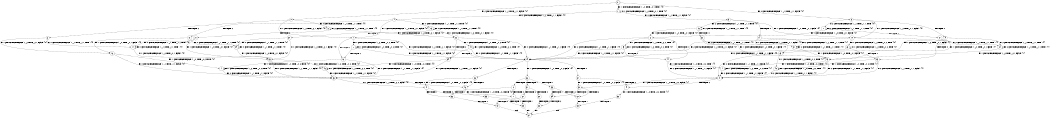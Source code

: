 digraph BCG {
size = "7, 10.5";
center = TRUE;
node [shape = circle];
0 [peripheries = 2];
0 -> 1 [label = "EX !1 !ATOMIC_EXCH_BRANCH (1, +0, TRUE, +0, 1, TRUE) !{0}"];
0 -> 2 [label = "EX !2 !ATOMIC_EXCH_BRANCH (1, +1, TRUE, +1, 1, FALSE) !{0}"];
0 -> 3 [label = "EX !0 !ATOMIC_EXCH_BRANCH (1, +1, TRUE, +1, 1, FALSE) !{0}"];
1 -> 4 [label = "EX !2 !ATOMIC_EXCH_BRANCH (1, +1, TRUE, +1, 1, FALSE) !{0}"];
1 -> 5 [label = "EX !0 !ATOMIC_EXCH_BRANCH (1, +1, TRUE, +1, 1, FALSE) !{0}"];
1 -> 1 [label = "EX !1 !ATOMIC_EXCH_BRANCH (1, +0, TRUE, +0, 1, TRUE) !{0}"];
2 -> 6 [label = "TERMINATE !2"];
2 -> 7 [label = "EX !1 !ATOMIC_EXCH_BRANCH (1, +0, TRUE, +0, 1, FALSE) !{0}"];
2 -> 8 [label = "EX !0 !ATOMIC_EXCH_BRANCH (1, +1, TRUE, +1, 1, TRUE) !{0}"];
3 -> 9 [label = "TERMINATE !0"];
3 -> 10 [label = "EX !1 !ATOMIC_EXCH_BRANCH (1, +0, TRUE, +0, 1, FALSE) !{0}"];
3 -> 11 [label = "EX !2 !ATOMIC_EXCH_BRANCH (1, +1, TRUE, +1, 1, TRUE) !{0}"];
4 -> 12 [label = "TERMINATE !2"];
4 -> 13 [label = "EX !0 !ATOMIC_EXCH_BRANCH (1, +1, TRUE, +1, 1, TRUE) !{0}"];
4 -> 7 [label = "EX !1 !ATOMIC_EXCH_BRANCH (1, +0, TRUE, +0, 1, FALSE) !{0}"];
5 -> 14 [label = "TERMINATE !0"];
5 -> 15 [label = "EX !2 !ATOMIC_EXCH_BRANCH (1, +1, TRUE, +1, 1, TRUE) !{0}"];
5 -> 10 [label = "EX !1 !ATOMIC_EXCH_BRANCH (1, +0, TRUE, +0, 1, FALSE) !{0}"];
6 -> 16 [label = "EX !1 !ATOMIC_EXCH_BRANCH (1, +0, TRUE, +0, 1, FALSE) !{0}"];
6 -> 17 [label = "EX !0 !ATOMIC_EXCH_BRANCH (1, +1, TRUE, +1, 1, TRUE) !{0}"];
7 -> 18 [label = "TERMINATE !2"];
7 -> 19 [label = "EX !0 !ATOMIC_EXCH_BRANCH (1, +1, TRUE, +1, 1, FALSE) !{0}"];
7 -> 20 [label = "EX !1 !ATOMIC_EXCH_BRANCH (1, +0, TRUE, +0, 2, TRUE) !{0}"];
8 -> 21 [label = "TERMINATE !2"];
8 -> 22 [label = "EX !1 !ATOMIC_EXCH_BRANCH (1, +0, TRUE, +0, 1, FALSE) !{0}"];
8 -> 8 [label = "EX !0 !ATOMIC_EXCH_BRANCH (1, +1, TRUE, +1, 1, TRUE) !{0}"];
9 -> 23 [label = "EX !1 !ATOMIC_EXCH_BRANCH (1, +0, TRUE, +0, 1, FALSE) !{1}"];
9 -> 24 [label = "EX !2 !ATOMIC_EXCH_BRANCH (1, +1, TRUE, +1, 1, TRUE) !{1}"];
10 -> 25 [label = "TERMINATE !0"];
10 -> 19 [label = "EX !2 !ATOMIC_EXCH_BRANCH (1, +1, TRUE, +1, 1, FALSE) !{0}"];
10 -> 26 [label = "EX !1 !ATOMIC_EXCH_BRANCH (1, +0, TRUE, +0, 2, TRUE) !{0}"];
11 -> 27 [label = "TERMINATE !0"];
11 -> 28 [label = "EX !1 !ATOMIC_EXCH_BRANCH (1, +0, TRUE, +0, 1, FALSE) !{0}"];
11 -> 11 [label = "EX !2 !ATOMIC_EXCH_BRANCH (1, +1, TRUE, +1, 1, TRUE) !{0}"];
12 -> 29 [label = "EX !0 !ATOMIC_EXCH_BRANCH (1, +1, TRUE, +1, 1, TRUE) !{0}"];
12 -> 16 [label = "EX !1 !ATOMIC_EXCH_BRANCH (1, +0, TRUE, +0, 1, FALSE) !{0}"];
13 -> 30 [label = "TERMINATE !2"];
13 -> 22 [label = "EX !1 !ATOMIC_EXCH_BRANCH (1, +0, TRUE, +0, 1, FALSE) !{0}"];
13 -> 13 [label = "EX !0 !ATOMIC_EXCH_BRANCH (1, +1, TRUE, +1, 1, TRUE) !{0}"];
14 -> 31 [label = "EX !2 !ATOMIC_EXCH_BRANCH (1, +1, TRUE, +1, 1, TRUE) !{1}"];
14 -> 23 [label = "EX !1 !ATOMIC_EXCH_BRANCH (1, +0, TRUE, +0, 1, FALSE) !{1}"];
15 -> 32 [label = "TERMINATE !0"];
15 -> 15 [label = "EX !2 !ATOMIC_EXCH_BRANCH (1, +1, TRUE, +1, 1, TRUE) !{0}"];
15 -> 28 [label = "EX !1 !ATOMIC_EXCH_BRANCH (1, +0, TRUE, +0, 1, FALSE) !{0}"];
16 -> 33 [label = "EX !0 !ATOMIC_EXCH_BRANCH (1, +1, TRUE, +1, 1, FALSE) !{0}"];
16 -> 34 [label = "EX !1 !ATOMIC_EXCH_BRANCH (1, +0, TRUE, +0, 2, TRUE) !{0}"];
17 -> 35 [label = "EX !1 !ATOMIC_EXCH_BRANCH (1, +0, TRUE, +0, 1, FALSE) !{0}"];
17 -> 17 [label = "EX !0 !ATOMIC_EXCH_BRANCH (1, +1, TRUE, +1, 1, TRUE) !{0}"];
18 -> 33 [label = "EX !0 !ATOMIC_EXCH_BRANCH (1, +1, TRUE, +1, 1, FALSE) !{0}"];
18 -> 34 [label = "EX !1 !ATOMIC_EXCH_BRANCH (1, +0, TRUE, +0, 2, TRUE) !{0}"];
19 -> 36 [label = "TERMINATE !2"];
19 -> 37 [label = "TERMINATE !0"];
19 -> 38 [label = "EX !1 !ATOMIC_EXCH_BRANCH (1, +0, TRUE, +0, 2, FALSE) !{0}"];
20 -> 18 [label = "TERMINATE !2"];
20 -> 19 [label = "EX !0 !ATOMIC_EXCH_BRANCH (1, +1, TRUE, +1, 1, FALSE) !{0}"];
20 -> 20 [label = "EX !1 !ATOMIC_EXCH_BRANCH (1, +0, TRUE, +0, 2, TRUE) !{0}"];
21 -> 35 [label = "EX !1 !ATOMIC_EXCH_BRANCH (1, +0, TRUE, +0, 1, FALSE) !{0}"];
21 -> 17 [label = "EX !0 !ATOMIC_EXCH_BRANCH (1, +1, TRUE, +1, 1, TRUE) !{0}"];
22 -> 39 [label = "TERMINATE !2"];
22 -> 40 [label = "EX !1 !ATOMIC_EXCH_BRANCH (1, +0, TRUE, +0, 2, TRUE) !{0}"];
22 -> 19 [label = "EX !0 !ATOMIC_EXCH_BRANCH (1, +1, TRUE, +1, 1, FALSE) !{0}"];
23 -> 41 [label = "EX !2 !ATOMIC_EXCH_BRANCH (1, +1, TRUE, +1, 1, FALSE) !{1}"];
23 -> 42 [label = "EX !1 !ATOMIC_EXCH_BRANCH (1, +0, TRUE, +0, 2, TRUE) !{1}"];
24 -> 43 [label = "EX !1 !ATOMIC_EXCH_BRANCH (1, +0, TRUE, +0, 1, FALSE) !{1}"];
24 -> 24 [label = "EX !2 !ATOMIC_EXCH_BRANCH (1, +1, TRUE, +1, 1, TRUE) !{1}"];
25 -> 41 [label = "EX !2 !ATOMIC_EXCH_BRANCH (1, +1, TRUE, +1, 1, FALSE) !{1}"];
25 -> 42 [label = "EX !1 !ATOMIC_EXCH_BRANCH (1, +0, TRUE, +0, 2, TRUE) !{1}"];
26 -> 25 [label = "TERMINATE !0"];
26 -> 19 [label = "EX !2 !ATOMIC_EXCH_BRANCH (1, +1, TRUE, +1, 1, FALSE) !{0}"];
26 -> 26 [label = "EX !1 !ATOMIC_EXCH_BRANCH (1, +0, TRUE, +0, 2, TRUE) !{0}"];
27 -> 43 [label = "EX !1 !ATOMIC_EXCH_BRANCH (1, +0, TRUE, +0, 1, FALSE) !{1}"];
27 -> 24 [label = "EX !2 !ATOMIC_EXCH_BRANCH (1, +1, TRUE, +1, 1, TRUE) !{1}"];
28 -> 44 [label = "TERMINATE !0"];
28 -> 19 [label = "EX !2 !ATOMIC_EXCH_BRANCH (1, +1, TRUE, +1, 1, FALSE) !{0}"];
28 -> 45 [label = "EX !1 !ATOMIC_EXCH_BRANCH (1, +0, TRUE, +0, 2, TRUE) !{0}"];
29 -> 35 [label = "EX !1 !ATOMIC_EXCH_BRANCH (1, +0, TRUE, +0, 1, FALSE) !{0}"];
29 -> 29 [label = "EX !0 !ATOMIC_EXCH_BRANCH (1, +1, TRUE, +1, 1, TRUE) !{0}"];
30 -> 35 [label = "EX !1 !ATOMIC_EXCH_BRANCH (1, +0, TRUE, +0, 1, FALSE) !{0}"];
30 -> 29 [label = "EX !0 !ATOMIC_EXCH_BRANCH (1, +1, TRUE, +1, 1, TRUE) !{0}"];
31 -> 31 [label = "EX !2 !ATOMIC_EXCH_BRANCH (1, +1, TRUE, +1, 1, TRUE) !{1}"];
31 -> 43 [label = "EX !1 !ATOMIC_EXCH_BRANCH (1, +0, TRUE, +0, 1, FALSE) !{1}"];
32 -> 31 [label = "EX !2 !ATOMIC_EXCH_BRANCH (1, +1, TRUE, +1, 1, TRUE) !{1}"];
32 -> 43 [label = "EX !1 !ATOMIC_EXCH_BRANCH (1, +0, TRUE, +0, 1, FALSE) !{1}"];
33 -> 46 [label = "TERMINATE !0"];
33 -> 47 [label = "EX !1 !ATOMIC_EXCH_BRANCH (1, +0, TRUE, +0, 2, FALSE) !{0}"];
34 -> 33 [label = "EX !0 !ATOMIC_EXCH_BRANCH (1, +1, TRUE, +1, 1, FALSE) !{0}"];
34 -> 34 [label = "EX !1 !ATOMIC_EXCH_BRANCH (1, +0, TRUE, +0, 2, TRUE) !{0}"];
35 -> 48 [label = "EX !1 !ATOMIC_EXCH_BRANCH (1, +0, TRUE, +0, 2, TRUE) !{0}"];
35 -> 33 [label = "EX !0 !ATOMIC_EXCH_BRANCH (1, +1, TRUE, +1, 1, FALSE) !{0}"];
36 -> 46 [label = "TERMINATE !0"];
36 -> 47 [label = "EX !1 !ATOMIC_EXCH_BRANCH (1, +0, TRUE, +0, 2, FALSE) !{0}"];
37 -> 49 [label = "TERMINATE !2"];
37 -> 50 [label = "EX !1 !ATOMIC_EXCH_BRANCH (1, +0, TRUE, +0, 2, FALSE) !{1}"];
38 -> 51 [label = "TERMINATE !1"];
38 -> 52 [label = "TERMINATE !2"];
38 -> 53 [label = "TERMINATE !0"];
39 -> 48 [label = "EX !1 !ATOMIC_EXCH_BRANCH (1, +0, TRUE, +0, 2, TRUE) !{0}"];
39 -> 33 [label = "EX !0 !ATOMIC_EXCH_BRANCH (1, +1, TRUE, +1, 1, FALSE) !{0}"];
40 -> 39 [label = "TERMINATE !2"];
40 -> 40 [label = "EX !1 !ATOMIC_EXCH_BRANCH (1, +0, TRUE, +0, 2, TRUE) !{0}"];
40 -> 19 [label = "EX !0 !ATOMIC_EXCH_BRANCH (1, +1, TRUE, +1, 1, FALSE) !{0}"];
41 -> 49 [label = "TERMINATE !2"];
41 -> 50 [label = "EX !1 !ATOMIC_EXCH_BRANCH (1, +0, TRUE, +0, 2, FALSE) !{1}"];
42 -> 41 [label = "EX !2 !ATOMIC_EXCH_BRANCH (1, +1, TRUE, +1, 1, FALSE) !{1}"];
42 -> 42 [label = "EX !1 !ATOMIC_EXCH_BRANCH (1, +0, TRUE, +0, 2, TRUE) !{1}"];
43 -> 41 [label = "EX !2 !ATOMIC_EXCH_BRANCH (1, +1, TRUE, +1, 1, FALSE) !{1}"];
43 -> 54 [label = "EX !1 !ATOMIC_EXCH_BRANCH (1, +0, TRUE, +0, 2, TRUE) !{1}"];
44 -> 41 [label = "EX !2 !ATOMIC_EXCH_BRANCH (1, +1, TRUE, +1, 1, FALSE) !{1}"];
44 -> 54 [label = "EX !1 !ATOMIC_EXCH_BRANCH (1, +0, TRUE, +0, 2, TRUE) !{1}"];
45 -> 44 [label = "TERMINATE !0"];
45 -> 19 [label = "EX !2 !ATOMIC_EXCH_BRANCH (1, +1, TRUE, +1, 1, FALSE) !{0}"];
45 -> 45 [label = "EX !1 !ATOMIC_EXCH_BRANCH (1, +0, TRUE, +0, 2, TRUE) !{0}"];
46 -> 55 [label = "EX !1 !ATOMIC_EXCH_BRANCH (1, +0, TRUE, +0, 2, FALSE) !{2}"];
47 -> 56 [label = "TERMINATE !1"];
47 -> 57 [label = "TERMINATE !0"];
48 -> 48 [label = "EX !1 !ATOMIC_EXCH_BRANCH (1, +0, TRUE, +0, 2, TRUE) !{0}"];
48 -> 33 [label = "EX !0 !ATOMIC_EXCH_BRANCH (1, +1, TRUE, +1, 1, FALSE) !{0}"];
49 -> 58 [label = "EX !1 !ATOMIC_EXCH_BRANCH (1, +0, TRUE, +0, 2, FALSE) !{1}"];
50 -> 59 [label = "TERMINATE !1"];
50 -> 60 [label = "TERMINATE !2"];
51 -> 61 [label = "TERMINATE !2"];
51 -> 62 [label = "TERMINATE !0"];
52 -> 56 [label = "TERMINATE !1"];
52 -> 57 [label = "TERMINATE !0"];
53 -> 59 [label = "TERMINATE !1"];
53 -> 60 [label = "TERMINATE !2"];
54 -> 41 [label = "EX !2 !ATOMIC_EXCH_BRANCH (1, +1, TRUE, +1, 1, FALSE) !{1}"];
54 -> 54 [label = "EX !1 !ATOMIC_EXCH_BRANCH (1, +0, TRUE, +0, 2, TRUE) !{1}"];
55 -> 63 [label = "TERMINATE !1"];
56 -> 64 [label = "TERMINATE !0"];
57 -> 63 [label = "TERMINATE !1"];
58 -> 65 [label = "TERMINATE !1"];
59 -> 66 [label = "TERMINATE !2"];
60 -> 65 [label = "TERMINATE !1"];
61 -> 64 [label = "TERMINATE !0"];
62 -> 66 [label = "TERMINATE !2"];
63 -> 67 [label = "exit"];
64 -> 67 [label = "exit"];
65 -> 67 [label = "exit"];
66 -> 67 [label = "exit"];
}
